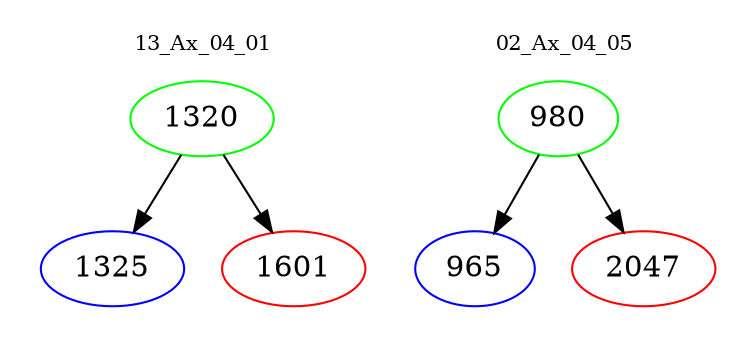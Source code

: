 digraph{
subgraph cluster_0 {
color = white
label = "13_Ax_04_01";
fontsize=10;
T0_1320 [label="1320", color="green"]
T0_1320 -> T0_1325 [color="black"]
T0_1325 [label="1325", color="blue"]
T0_1320 -> T0_1601 [color="black"]
T0_1601 [label="1601", color="red"]
}
subgraph cluster_1 {
color = white
label = "02_Ax_04_05";
fontsize=10;
T1_980 [label="980", color="green"]
T1_980 -> T1_965 [color="black"]
T1_965 [label="965", color="blue"]
T1_980 -> T1_2047 [color="black"]
T1_2047 [label="2047", color="red"]
}
}
